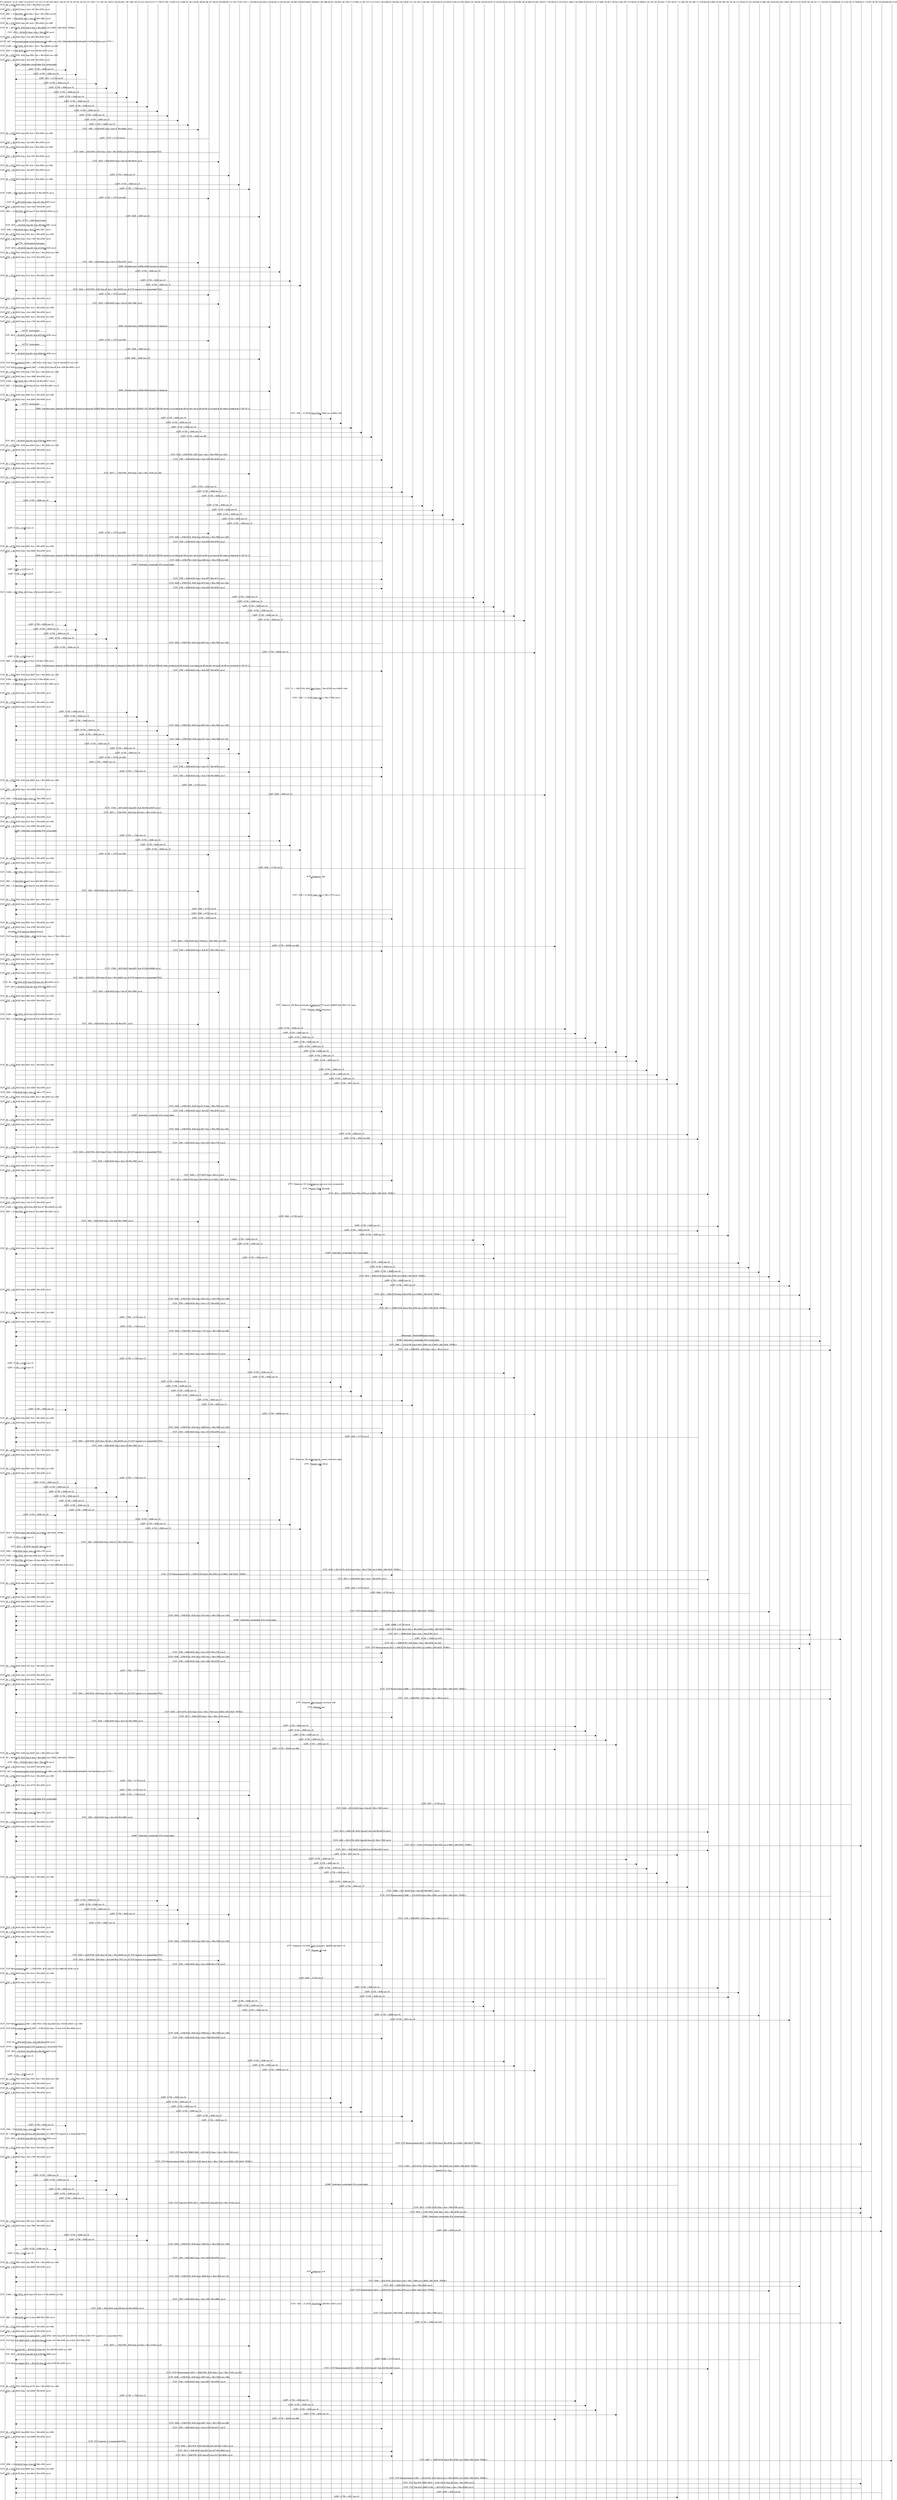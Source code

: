 msc {

  "210.146.64.4", "81.131.67.131", "38.115.4.204", "70.27.127.185", "213.19.160.190", "200.158.81.150", "24.43.167.12", "81.247.65.177", "24.102.197.177", "83.117.6.35", "195.130.143.128", "212.194.202.220", "207.148.176.7", "62.193.101.150", "212.129.214.254", "172.177.184.179", "172.186.173.245", "207.216.13.37", "82.44.146.72", "142.68.189.57", "68.186.167.166", "68.34.169.230", "85.96.110.115", "83.112.25.172", "24.11.146.28", "68.45.204.224", "213.120.62.99", "82.10.189.102", "62.203.155.212", "83.132.177.64", "2002:5183:4383::5183:4383", "2001:638:902:1:201:2ff:fee2:7596", "84.56.231.176", "62.205.109.173", "80.171.9.79", "62.131.99.79", "147.10.31.210", "211.28.6.30", "83.53.165.235", "84.149.148.25", "81.161.144.10", "195.14.223.213", "202.133.203.254", "62.34.123.244", "218.72.89.80", "213.189.168.206", "80.144.139.239", "81.244.90.24", "219.137.42.1", "139.168.32.121", "213.54.85.41", "82.192.36.209", "82.216.238.111", "69.227.71.60", "139.55.21.35", "213.224.41.203", "69.4.150.232", "65.43.223.20", "151.37.67.40", "80.125.99.71", "82.92.21.6", "84.156.173.210", "82.92.79.199", "68.21.34.173", "81.241.94.212", "82.171.96.179", "84.97.114.126", "80.185.105.19", "83.117.2.56", "82.232.4.28", "62.167.89.152", "85.135.146.10", "83.116.155.57", "84.101.247.219", "218.86.72.220", "80.186.123.15", "60.224.255.117", "68.6.198.57", "172.187.62.41", "65.184.193.172", "67.111.163.61", "62.74.99.96", "84.84.15.199", "149.156.74.157", "209.89.41.78", "172.201.93.149", "86.130.246.222", "69.224.47.236";
  "210.146.64.4"=>"81.131.67.131" [label="(TCP)  80 -> 2727 [ACK] Seq=1 Ack=1 Win=6432 Len=1460"];
  "81.131.67.131"=>"210.146.64.4" [label="(TCP)  2727 -> 80 [ACK] Seq=1 Ack=1461 Win=8760 Len=0"];
  "81.131.67.131"=>"38.115.4.204" [label="(TCP)  2667 -> 21284 [PSH, ACK] Seq=1 Ack=1 Win=7482 Len=56"];
  "81.131.67.131"=>"70.27.127.185" [label="(TCP)  2094 -> 6346 [ACK] Seq=1 Ack=40 Win=7886 Len=0"];
  "210.146.64.4"=>"81.131.67.131" [label="(TCP)  80 -> 2727 [ACK] Seq=1461 Ack=1 Win=6432 Len=1460"];
  "213.19.160.190"=>"81.131.67.131" [label="(TCP)  80 -> 2810 [SYN, ACK] Seq=0 Ack=1 Win=5840 Len=0 MSS=1460 SACK_PERM=1"];
  "81.131.67.131"=>"213.19.160.190" [label="(TCP)  2810 -> 80 [ACK] Seq=1 Ack=1 Win=8760 Len=0"];
  "81.131.67.131"=>"210.146.64.4" [label="(TCP)  2727 -> 80 [ACK] Seq=1 Ack=2921 Win=8760 Len=0"];
  "81.131.67.131"=>"213.19.160.190" [label="(HTTP)  GET /msdownload/update/v5/psf/windowsxp-sp2-x86fre-usa-2180_056b2b38baf5620be85ddd58141b073bc0b06a1d.psf HTTP/1.1"];
  "38.115.4.204"=>"81.131.67.131" [label="(TCP)  21284 -> 2667 [PSH, ACK] Seq=1 Ack=1 Win=65535 Len=338"];
  "81.131.67.131"=>"38.115.4.204" [label="(TCP)  2667 -> 21284 [ACK] Seq=57 Ack=339 Win=8760 Len=0"];
  "210.146.64.4"=>"81.131.67.131" [label="(TCP)  80 -> 2727 [PSH, ACK] Seq=2921 Ack=1 Win=6432 Len=1460"];
  "81.131.67.131"=>"210.146.64.4" [label="(TCP)  2727 -> 80 [ACK] Seq=1 Ack=4381 Win=8760 Len=0"];
  "200.158.81.150"=>"81.131.67.131" [label="(ICMP)  Destination unreachable (Port unreachable)"];
  "81.131.67.131"=>"24.43.167.12" [label="(UDP)  41730 -> 6346 Len=19"];
  "81.131.67.131"=>"81.247.65.177" [label="(UDP)  41730 -> 6346 Len=19"];
  "24.102.197.177"=>"81.131.67.131" [label="(UDP)  4917 -> 41730 Len=8"];
  "81.131.67.131"=>"83.117.6.35" [label="(UDP)  41730 -> 6346 Len=19"];
  "81.131.67.131"=>"195.130.143.128" [label="(UDP)  41730 -> 6346 Len=19"];
  "81.131.67.131"=>"212.194.202.220" [label="(UDP)  41730 -> 6346 Len=19"];
  "81.131.67.131"=>"207.148.176.7" [label="(UDP)  41730 -> 6346 Len=19"];
  "81.131.67.131"=>"62.193.101.150" [label="(UDP)  41730 -> 6346 Len=19"];
  "81.131.67.131"=>"212.129.214.254" [label="(UDP)  41730 -> 6346 Len=19"];
  "81.131.67.131"=>"172.177.184.179" [label="(UDP)  41730 -> 6346 Len=19"];
  "81.131.67.131"=>"172.186.173.245" [label="(UDP)  41730 -> 6346 Len=19"];
  "81.131.67.131"=>"207.216.13.37" [label="(UDP)  41730 -> 6346 Len=19"];
  "81.131.67.131"=>"82.44.146.72" [label="(UDP)  41730 -> 34087 Len=19"];
  "81.131.67.131"=>"142.68.189.57" [label="(TCP)  1595 -> 6346 [ACK] Seq=1 Ack=37 Win=8830 Len=0"];
  "210.146.64.4"=>"81.131.67.131" [label="(TCP)  80 -> 2727 [ACK] Seq=4381 Ack=1 Win=6432 Len=1460"];
  "68.186.167.166"=>"81.131.67.131" [label="(UDP)  13778 -> 41730 Len=8"];
  "81.131.67.131"=>"210.146.64.4" [label="(TCP)  2727 -> 80 [ACK] Seq=1 Ack=5841 Win=8760 Len=0"];
  "210.146.64.4"=>"81.131.67.131" [label="(TCP)  80 -> 2727 [ACK] Seq=5841 Ack=1 Win=6432 Len=1460"];
  "68.34.169.230"=>"81.131.67.131" [label="(TCP)  6346 -> 2433 [PSH, ACK] Seq=1 Ack=1 Win=64332 Len=28 [TCP segment of a reassembled PDU]"];
  "81.131.67.131"=>"210.146.64.4" [label="(TCP)  2727 -> 80 [ACK] Seq=1 Ack=7301 Win=8760 Len=0"];
  "81.131.67.131"=>"68.34.169.230" [label="(TCP)  2433 -> 6346 [ACK] Seq=1 Ack=29 Win=8016 Len=0"];
  "210.146.64.4"=>"81.131.67.131" [label="(TCP)  80 -> 2727 [ACK] Seq=7301 Ack=1 Win=6432 Len=1460"];
  "81.131.67.131"=>"210.146.64.4" [label="(TCP)  2727 -> 80 [ACK] Seq=1 Ack=8761 Win=8760 Len=0"];
  "81.131.67.131"=>"85.96.110.115" [label="(UDP)  41730 -> 6346 Len=19"];
  "210.146.64.4"=>"81.131.67.131" [label="(TCP)  80 -> 2727 [ACK] Seq=8761 Ack=1 Win=6432 Len=1460"];
  "81.131.67.131"=>"83.112.25.172" [label="(UDP)  41730 -> 6346 Len=19"];
  "81.131.67.131"=>"24.11.146.28" [label="(UDP)  41730 -> 17342 Len=12"];
  "38.115.4.204"=>"81.131.67.131" [label="(TCP)  21284 -> 2667 [ACK] Seq=339 Ack=57 Win=65479 Len=0"];
  "81.131.67.131"=>"68.186.167.166" [label="(UDP)  41730 -> 13778 Len=508"];
  "213.19.160.190"=>"81.131.67.131" [label="(TCP)  80 -> 2810 [ACK] Seq=1 Ack=301 Win=6432 Len=0"];
  "81.131.67.131"=>"210.146.64.4" [label="(TCP)  2727 -> 80 [ACK] Seq=1 Ack=10221 Win=8760 Len=0"];
  "81.131.67.131"=>"38.115.4.204" [label="(TCP)  2667 -> 21284 [PSH, ACK] Seq=57 Ack=339 Win=8760 Len=8"];
  "81.131.67.131"=>"68.45.204.224" [label="(UDP)  6348 -> 6346 Len=33"];
  "213.19.160.190"=>"81.131.67.131" [label="(HTTP)  HTTP/1.1 206 Partial Content"];
  "81.131.67.131"=>"213.19.160.190" [label="(TCP)  2810 -> 80 [ACK] Seq=301 Ack=300 Win=8461 Len=0"];
  "81.131.67.131"=>"70.27.127.185" [label="(TCP)  2094 -> 6346 [ACK] Seq=1 Ack=75 Win=7851 Len=0"];
  "210.146.64.4"=>"81.131.67.131" [label="(TCP)  80 -> 2727 [ACK] Seq=10221 Ack=1 Win=6432 Len=1460"];
  "81.131.67.131"=>"210.146.64.4" [label="(TCP)  2727 -> 80 [ACK] Seq=1 Ack=11681 Win=8760 Len=0"];
  "213.19.160.190"=>"81.131.67.131" [label="(HTTP)  ContinuationContinuation"];
  "81.131.67.131"=>"213.19.160.190" [label="(TCP)  2810 -> 80 [ACK] Seq=301 Ack=616 Win=8145 Len=0"];
  "210.146.64.4"=>"81.131.67.131" [label="(TCP)  80 -> 2727 [PSH, ACK] Seq=11681 Ack=1 Win=6432 Len=1460"];
  "81.131.67.131"=>"210.146.64.4" [label="(TCP)  2727 -> 80 [ACK] Seq=1 Ack=13141 Win=8760 Len=0"];
  "81.131.67.131"=>"142.68.189.57" [label="(TCP)  1595 -> 6346 [ACK] Seq=1 Ack=70 Win=8797 Len=0"];
  "81.131.67.131"=>"213.120.62.99" [label="(DNS)  Standard query 0x006a AAAA ftp.ipv6.uni-leipzig.de"];
  "81.131.67.131"=>"82.10.189.102" [label="(UDP)  41730 -> 6346 Len=19"];
  "210.146.64.4"=>"81.131.67.131" [label="(TCP)  80 -> 2727 [ACK] Seq=13141 Ack=1 Win=6432 Len=1460"];
  "81.131.67.131"=>"62.203.155.212" [label="(UDP)  41730 -> 6346 Len=19"];
  "81.131.67.131"=>"83.132.177.64" [label="(UDP)  41730 -> 6346 Len=19"];
  "68.34.169.230"=>"81.131.67.131" [label="(TCP)  6346 -> 2433 [PSH, ACK] Seq=29 Ack=1 Win=64332 Len=24 [TCP segment of a reassembled PDU]"];
  "81.131.67.131"=>"68.186.167.166" [label="(UDP)  41730 -> 13778 Len=508"];
  "81.131.67.131"=>"210.146.64.4" [label="(TCP)  2727 -> 80 [ACK] Seq=1 Ack=14601 Win=8760 Len=0"];
  "81.131.67.131"=>"68.34.169.230" [label="(TCP)  2433 -> 6346 [ACK] Seq=1 Ack=53 Win=7992 Len=0"];
  "210.146.64.4"=>"81.131.67.131" [label="(TCP)  80 -> 2727 [ACK] Seq=14601 Ack=1 Win=6432 Len=1460"];
  "81.131.67.131"=>"210.146.64.4" [label="(TCP)  2727 -> 80 [ACK] Seq=1 Ack=16061 Win=8760 Len=0"];
  "210.146.64.4"=>"81.131.67.131" [label="(TCP)  80 -> 2727 [ACK] Seq=16061 Ack=1 Win=6432 Len=1460"];
  "81.131.67.131"=>"210.146.64.4" [label="(TCP)  2727 -> 80 [ACK] Seq=1 Ack=17521 Win=8760 Len=0"];
  "81.131.67.131"=>"213.120.62.99" [label="(DNS)  Standard query 0x006a AAAA ftp.ipv6.uni-leipzig.de"];
  "213.19.160.190"=>"81.131.67.131" [label="(HTTP)  Continuation"];
  "81.131.67.131"=>"213.19.160.190" [label="(TCP)  2810 -> 80 [ACK] Seq=301 Ack=2076 Win=8760 Len=0"];
  "81.131.67.131"=>"68.186.167.166" [label="(UDP)  41730 -> 13778 Len=508"];
  "213.19.160.190"=>"81.131.67.131" [label="(HTTP)  Continuation"];
  "68.45.204.224"=>"81.131.67.131" [label="(UDP)  6346 -> 6348 Len=32"];
  "81.131.67.131"=>"213.19.160.190" [label="(TCP)  2810 -> 80 [ACK] Seq=301 Ack=3536 Win=8760 Len=0"];
  "81.131.67.131"=>"68.45.204.224" [label="(UDP)  6348 -> 6346 Len=373"];
  "38.115.4.204"=>"81.131.67.131" [label="(TCP)  [TCP Retransmission] 21284 -> 2667 [PSH, ACK] Seq=1 Ack=57 Win=65479 Len=1007"];
  "81.131.67.131"=>"38.115.4.204" [label="(TCP)  [TCP ACKed unseen segment] 2667 -> 21284 [ACK] Seq=65 Ack=1008 Win=8091 Len=0"];
  "210.146.64.4"=>"81.131.67.131" [label="(TCP)  80 -> 2727 [PSH, ACK] Seq=17521 Ack=1 Win=6432 Len=1460"];
  "81.131.67.131"=>"210.146.64.4" [label="(TCP)  2727 -> 80 [ACK] Seq=1 Ack=18981 Win=8760 Len=0"];
  "38.115.4.204"=>"81.131.67.131" [label="(TCP)  21284 -> 2667 [ACK] Seq=1008 Ack=65 Win=65471 Len=0"];
  "81.131.67.131"=>"38.115.4.204" [label="(TCP)  2667 -> 21284 [PSH, ACK] Seq=65 Ack=1008 Win=8091 Len=8"];
  "81.131.67.131"=>"213.120.62.99" [label="(DNS)  Standard query 0x006a AAAA ftp.ipv6.uni-leipzig.de"];
  "210.146.64.4"=>"81.131.67.131" [label="(TCP)  80 -> 2727 [ACK] Seq=18981 Ack=1 Win=6432 Len=1460"];
  "81.131.67.131"=>"210.146.64.4" [label="(TCP)  2727 -> 80 [ACK] Seq=1 Ack=20441 Win=8760 Len=0"];
  "213.19.160.190"=>"81.131.67.131" [label="(HTTP)  Continuation"];
  "213.120.62.99"=>"81.131.67.131" [label="(DNS)  Standard query response 0x006a AAAA ftp.ipv6.uni-leipzig.de CNAME 6bone.informatik.uni-leipzig.de AAAA 2001:638:902:1:201:2ff:fee2:7596 NS server2.rz.uni-leipzig.de NS ws-kar1.win-ip.dfn.de NS ns.uni-jena.de NS news.uni-leipzig.de A 139.18.1.2"];
  "2002:5183:4383::5183:4383"=>"2001:638:902:1:201:2ff:fee2:7596" [label="(TCP)  1026 -> 21 [SYN] Seq=0 Win=16384 Len=0 MSS=1220"];
  "81.131.67.131"=>"84.56.231.176" [label="(UDP)  41730 -> 6346 Len=19"];
  "81.131.67.131"=>"62.205.109.173" [label="(UDP)  41730 -> 6346 Len=19"];
  "81.131.67.131"=>"80.171.9.79" [label="(UDP)  41730 -> 6346 Len=19"];
  "81.131.67.131"=>"62.131.99.79" [label="(UDP)  41730 -> 6346 Len=19"];
  "81.131.67.131"=>"147.10.31.210" [label="(UDP)  41730 -> 6346 Len=391"];
  "81.131.67.131"=>"213.19.160.190" [label="(TCP)  2810 -> 80 [ACK] Seq=301 Ack=3750 Win=8546 Len=0"];
  "210.146.64.4"=>"81.131.67.131" [label="(TCP)  80 -> 2727 [PSH, ACK] Seq=20441 Ack=1 Win=6432 Len=1460"];
  "81.131.67.131"=>"210.146.64.4" [label="(TCP)  2727 -> 80 [ACK] Seq=1 Ack=21901 Win=8760 Len=0"];
  "211.28.6.30"=>"81.131.67.131" [label="(TCP)  6348 -> 2769 [PSH, ACK] Seq=1 Ack=1 Win=7809 Len=1024"];
  "81.131.67.131"=>"211.28.6.30" [label="(TCP)  2769 -> 6348 [ACK] Seq=1 Ack=1025 Win=8760 Len=0"];
  "210.146.64.4"=>"81.131.67.131" [label="(TCP)  80 -> 2727 [ACK] Seq=21901 Ack=1 Win=6432 Len=1460"];
  "81.131.67.131"=>"210.146.64.4" [label="(TCP)  2727 -> 80 [ACK] Seq=1 Ack=23361 Win=8760 Len=0"];
  "81.131.67.131"=>"24.11.146.28" [label="(TCP)  2675 -> 17342 [PSH, ACK] Seq=1 Ack=1 Win=10164 Len=303"];
  "210.146.64.4"=>"81.131.67.131" [label="(TCP)  80 -> 2727 [ACK] Seq=23361 Ack=1 Win=6432 Len=1460"];
  "81.131.67.131"=>"210.146.64.4" [label="(TCP)  2727 -> 80 [ACK] Seq=1 Ack=24821 Win=8760 Len=0"];
  "81.131.67.131"=>"83.53.165.235" [label="(UDP)  41730 -> 6346 Len=12"];
  "81.131.67.131"=>"84.149.148.25" [label="(UDP)  41730 -> 6346 Len=19"];
  "81.131.67.131"=>"81.161.144.10" [label="(UDP)  41730 -> 6346 Len=19"];
  "81.131.67.131"=>"200.158.81.150" [label="(UDP)  41730 -> 6346 Len=19"];
  "81.131.67.131"=>"195.14.223.213" [label="(UDP)  41730 -> 6346 Len=19"];
  "81.131.67.131"=>"202.133.203.254" [label="(UDP)  41730 -> 6346 Len=19"];
  "81.131.67.131"=>"62.34.123.244" [label="(UDP)  41730 -> 6346 Len=19"];
  "81.131.67.131"=>"218.72.89.80" [label="(UDP)  41730 -> 6346 Len=19"];
  "81.131.67.131"=>"213.189.168.206" [label="(UDP)  41730 -> 6346 Len=19"];
  "81.131.67.131"=>"38.115.4.204" [label="(UDP)  41730 -> 21284 Len=12"];
  "81.131.67.131"=>"68.186.167.166" [label="(UDP)  41730 -> 13778 Len=508"];
  "211.28.6.30"=>"81.131.67.131" [label="(TCP)  6348 -> 2769 [PSH, ACK] Seq=1025 Ack=1 Win=7809 Len=1460"];
  "81.131.67.131"=>"211.28.6.30" [label="(TCP)  2769 -> 6348 [ACK] Seq=1 Ack=2485 Win=8760 Len=0"];
  "210.146.64.4"=>"81.131.67.131" [label="(TCP)  80 -> 2727 [ACK] Seq=24821 Ack=1 Win=6432 Len=1460"];
  "81.131.67.131"=>"210.146.64.4" [label="(TCP)  2727 -> 80 [ACK] Seq=1 Ack=26281 Win=8760 Len=0"];
  "213.120.62.99"=>"81.131.67.131" [label="(DNS)  Standard query response 0x006a AAAA ftp.ipv6.uni-leipzig.de CNAME 6bone.informatik.uni-leipzig.de AAAA 2001:638:902:1:201:2ff:fee2:7596 NS server2.rz.uni-leipzig.de NS ws-kar1.win-ip.dfn.de NS ns.uni-jena.de NS news.uni-leipzig.de A 139.18.1.2"];
  "211.28.6.30"=>"81.131.67.131" [label="(TCP)  6348 -> 2769 [PSH, ACK] Seq=2485 Ack=1 Win=7809 Len=588"];
  "62.203.155.212"=>"81.131.67.131" [label="(ICMP)  Destination unreachable (Port unreachable)"];
  "38.115.4.204"=>"81.131.67.131" [label="(UDP)  21284 -> 41730 Len=12"];
  "81.131.67.131"=>"38.115.4.204" [label="(UDP)  41730 -> 21284 Len=8"];
  "81.131.67.131"=>"211.28.6.30" [label="(TCP)  2769 -> 6348 [ACK] Seq=1 Ack=3073 Win=8172 Len=0"];
  "211.28.6.30"=>"81.131.67.131" [label="(TCP)  6348 -> 2769 [PSH, ACK] Seq=3073 Ack=1 Win=7809 Len=1024"];
  "81.131.67.131"=>"211.28.6.30" [label="(TCP)  2769 -> 6348 [ACK] Seq=1 Ack=4097 Win=8760 Len=0"];
  "38.115.4.204"=>"81.131.67.131" [label="(TCP)  21284 -> 2667 [PSH, ACK] Seq=1008 Ack=65 Win=65471 Len=511"];
  "81.131.67.131"=>"80.144.139.239" [label="(UDP)  41730 -> 6346 Len=19"];
  "81.131.67.131"=>"81.244.90.24" [label="(UDP)  41730 -> 6346 Len=19"];
  "81.131.67.131"=>"219.137.42.1" [label="(UDP)  41730 -> 6346 Len=19"];
  "81.131.67.131"=>"139.168.32.121" [label="(UDP)  41730 -> 6346 Len=19"];
  "81.131.67.131"=>"213.54.85.41" [label="(UDP)  41730 -> 6346 Len=19"];
  "81.131.67.131"=>"82.192.36.209" [label="(UDP)  41730 -> 6346 Len=19"];
  "81.131.67.131"=>"24.43.167.12" [label="(UDP)  41730 -> 6346 Len=19"];
  "81.131.67.131"=>"81.247.65.177" [label="(UDP)  41730 -> 6346 Len=19"];
  "81.131.67.131"=>"83.117.6.35" [label="(UDP)  41730 -> 6346 Len=19"];
  "81.131.67.131"=>"195.130.143.128" [label="(UDP)  41730 -> 6346 Len=19"];
  "211.28.6.30"=>"81.131.67.131" [label="(TCP)  6348 -> 2769 [PSH, ACK] Seq=4097 Ack=1 Win=7809 Len=1460"];
  "81.131.67.131"=>"212.194.202.220" [label="(UDP)  41730 -> 6346 Len=19"];
  "81.131.67.131"=>"82.216.238.111" [label="(UDP)  41730 -> 28046 Len=19"];
  "81.131.67.131"=>"38.115.4.204" [label="(UDP)  41730 -> 21284 Len=12"];
  "81.131.67.131"=>"38.115.4.204" [label="(TCP)  2667 -> 21284 [ACK] Seq=73 Ack=1519 Win=7580 Len=0"];
  "213.120.62.99"=>"81.131.67.131" [label="(DNS)  Standard query response 0x006a AAAA ftp.ipv6.uni-leipzig.de CNAME 6bone.informatik.uni-leipzig.de AAAA 2001:638:902:1:201:2ff:fee2:7596 NS news.uni-leipzig.de NS server2.rz.uni-leipzig.de NS ws-kar1.win-ip.dfn.de NS ns.uni-jena.de A 139.18.1.2"];
  "81.131.67.131"=>"211.28.6.30" [label="(TCP)  2769 -> 6348 [ACK] Seq=1 Ack=5557 Win=8760 Len=0"];
  "210.146.64.4"=>"81.131.67.131" [label="(TCP)  80 -> 2727 [PSH, ACK] Seq=26281 Ack=1 Win=6432 Len=1460"];
  "38.115.4.204"=>"81.131.67.131" [label="(TCP)  21284 -> 2667 [ACK] Seq=1519 Ack=73 Win=65463 Len=0"];
  "81.131.67.131"=>"38.115.4.204" [label="(TCP)  2667 -> 21284 [PSH, ACK] Seq=73 Ack=1519 Win=7580 Len=8"];
  "2001:638:902:1:201:2ff:fee2:7596"=>"2002:5183:4383::5183:4383" [label="(TCP)  21 -> 1026 [SYN, ACK] Seq=0 Ack=1 Win=32768 Len=0 MSS=1440"];
  "81.131.67.131"=>"210.146.64.4" [label="(TCP)  2727 -> 80 [ACK] Seq=1 Ack=27741 Win=8760 Len=0"];
  "2002:5183:4383::5183:4383"=>"2001:638:902:1:201:2ff:fee2:7596" [label="(TCP)  1026 -> 21 [ACK] Seq=1 Ack=1 Win=17080 Len=0"];
  "210.146.64.4"=>"81.131.67.131" [label="(TCP)  80 -> 2727 [ACK] Seq=27741 Ack=1 Win=6432 Len=1460"];
  "81.131.67.131"=>"210.146.64.4" [label="(TCP)  2727 -> 80 [ACK] Seq=1 Ack=29201 Win=8760 Len=0"];
  "81.131.67.131"=>"207.148.176.7" [label="(UDP)  41730 -> 6346 Len=19"];
  "81.131.67.131"=>"62.193.101.150" [label="(UDP)  41730 -> 6346 Len=19"];
  "81.131.67.131"=>"212.129.214.254" [label="(UDP)  41730 -> 6346 Len=19"];
  "211.28.6.30"=>"81.131.67.131" [label="(TCP)  6348 -> 2769 [PSH, ACK] Seq=5557 Ack=1 Win=7809 Len=1460"];
  "81.131.67.131"=>"172.177.184.179" [label="(UDP)  41730 -> 6346 Len=19"];
  "81.131.67.131"=>"172.186.173.245" [label="(UDP)  41730 -> 6346 Len=19"];
  "211.28.6.30"=>"81.131.67.131" [label="(TCP)  6348 -> 2769 [PSH, ACK] Seq=7017 Ack=1 Win=7809 Len=152"];
  "81.131.67.131"=>"207.216.13.37" [label="(UDP)  41730 -> 6346 Len=19"];
  "81.131.67.131"=>"85.96.110.115" [label="(UDP)  41730 -> 6346 Len=19"];
  "81.131.67.131"=>"83.112.25.172" [label="(UDP)  41730 -> 6346 Len=19"];
  "81.131.67.131"=>"68.186.167.166" [label="(UDP)  41730 -> 13778 Len=508"];
  "81.131.67.131"=>"82.44.146.72" [label="(UDP)  41730 -> 34087 Len=19"];
  "81.131.67.131"=>"211.28.6.30" [label="(TCP)  2769 -> 6348 [ACK] Seq=1 Ack=7017 Win=8760 Len=0"];
  "81.131.67.131"=>"24.11.146.28" [label="(UDP)  41730 -> 17342 Len=12"];
  "81.131.67.131"=>"211.28.6.30" [label="(TCP)  2769 -> 6348 [ACK] Seq=1 Ack=7169 Win=8608 Len=0"];
  "210.146.64.4"=>"81.131.67.131" [label="(TCP)  80 -> 2727 [PSH, ACK] Seq=29201 Ack=1 Win=6432 Len=1460"];
  "147.10.31.210"=>"81.131.67.131" [label="(UDP)  6346 -> 41730 Len=8"];
  "81.131.67.131"=>"210.146.64.4" [label="(TCP)  2727 -> 80 [ACK] Seq=1 Ack=30661 Win=8760 Len=0"];
  "81.131.67.131"=>"69.227.71.60" [label="(UDP)  6348 -> 6346 Len=33"];
  "81.131.67.131"=>"70.27.127.185" [label="(TCP)  2094 -> 6346 [ACK] Seq=1 Ack=117 Win=7809 Len=0"];
  "210.146.64.4"=>"81.131.67.131" [label="(TCP)  80 -> 2727 [ACK] Seq=30661 Ack=1 Win=6432 Len=1460"];
  "24.11.146.28"=>"81.131.67.131" [label="(TCP)  17342 -> 2675 [ACK] Seq=2031 Ack=304 Win=64376 Len=0"];
  "81.131.67.131"=>"24.11.146.28" [label="(TCP)  2675 -> 17342 [PSH, ACK] Seq=304 Ack=1 Win=10164 Len=8"];
  "81.131.67.131"=>"210.146.64.4" [label="(TCP)  2727 -> 80 [ACK] Seq=1 Ack=32121 Win=8760 Len=0"];
  "210.146.64.4"=>"81.131.67.131" [label="(TCP)  80 -> 2727 [ACK] Seq=32121 Ack=1 Win=6432 Len=1460"];
  "81.131.67.131"=>"210.146.64.4" [label="(TCP)  2727 -> 80 [ACK] Seq=1 Ack=33581 Win=8760 Len=0"];
  "200.158.81.150"=>"81.131.67.131" [label="(ICMP)  Destination unreachable (Port unreachable)"];
  "81.131.67.131"=>"24.11.146.28" [label="(UDP)  41730 -> 17342 Len=12"];
  "81.131.67.131"=>"82.10.189.102" [label="(UDP)  41730 -> 6346 Len=19"];
  "81.131.67.131"=>"62.203.155.212" [label="(UDP)  41730 -> 6346 Len=19"];
  "81.131.67.131"=>"83.132.177.64" [label="(UDP)  41730 -> 6346 Len=19"];
  "81.131.67.131"=>"68.186.167.166" [label="(UDP)  41730 -> 13778 Len=508"];
  "210.146.64.4"=>"81.131.67.131" [label="(TCP)  80 -> 2727 [ACK] Seq=33581 Ack=1 Win=6432 Len=1460"];
  "81.131.67.131"=>"210.146.64.4" [label="(TCP)  2727 -> 80 [ACK] Seq=1 Ack=35041 Win=8760 Len=0"];
  "82.192.36.209"=>"81.131.67.131" [label="(UDP)  6346 -> 41730 Len=8"];
  "38.115.4.204"=>"81.131.67.131" [label="(TCP)  21284 -> 2667 [PSH, ACK] Seq=1519 Ack=81 Win=65455 Len=711"];
  "2001:638:902:1:201:2ff:fee2:7596"=>"2002:5183:4383::5183:4383" [label="(FTP)  Response: 220-"];
  "81.131.67.131"=>"38.115.4.204" [label="(TCP)  2667 -> 21284 [ACK] Seq=81 Ack=2230 Win=8760 Len=0"];
  "81.131.67.131"=>"38.115.4.204" [label="(TCP)  2667 -> 21284 [PSH, ACK] Seq=81 Ack=2230 Win=8760 Len=8"];
  "81.131.67.131"=>"142.68.189.57" [label="(TCP)  1595 -> 6346 [ACK] Seq=1 Ack=107 Win=8760 Len=0"];
  "2002:5183:4383::5183:4383"=>"2001:638:902:1:201:2ff:fee2:7596" [label="(TCP)  1026 -> 21 [ACK] Seq=1 Ack=7 Win=17074 Len=0"];
  "210.146.64.4"=>"81.131.67.131" [label="(TCP)  80 -> 2727 [PSH, ACK] Seq=35041 Ack=1 Win=6432 Len=1460"];
  "81.131.67.131"=>"210.146.64.4" [label="(TCP)  2727 -> 80 [ACK] Seq=1 Ack=36501 Win=8760 Len=0"];
  "83.53.165.235"=>"81.131.67.131" [label="(UDP)  6346 -> 41730 Len=8"];
  "83.53.165.235"=>"81.131.67.131" [label="(UDP)  6346 -> 41730 Len=12"];
  "81.131.67.131"=>"83.53.165.235" [label="(UDP)  41730 -> 6346 Len=8"];
  "210.146.64.4"=>"81.131.67.131" [label="(TCP)  80 -> 2727 [ACK] Seq=36501 Ack=1 Win=6432 Len=1460"];
  "81.131.67.131"=>"210.146.64.4" [label="(TCP)  2727 -> 80 [ACK] Seq=1 Ack=37961 Win=8760 Len=0"];
  "70.27.127.185"=>"81.131.67.131" [label="(Gnutella)  [TCP Spurious Retransmission]"];
  "81.131.67.131"=>"70.27.127.185" [label="(TCP)  [TCP Dup ACK 180#1] 2094 -> 6346 [ACK] Seq=1 Ack=117 Win=7809 Len=0"];
  "211.28.6.30"=>"81.131.67.131" [label="(TCP)  6348 -> 2769 [ACK] Seq=7169 Ack=1 Win=7809 Len=1004"];
  "81.131.67.131"=>"139.55.21.35" [label="(UDP)  41730 -> 63346 Len=386"];
  "81.131.67.131"=>"211.28.6.30" [label="(TCP)  2769 -> 6348 [ACK] Seq=1 Ack=8173 Win=7604 Len=0"];
  "210.146.64.4"=>"81.131.67.131" [label="(TCP)  80 -> 2727 [PSH, ACK] Seq=37961 Ack=1 Win=6432 Len=1460"];
  "81.131.67.131"=>"210.146.64.4" [label="(TCP)  2727 -> 80 [ACK] Seq=1 Ack=39421 Win=8760 Len=0"];
  "210.146.64.4"=>"81.131.67.131" [label="(TCP)  80 -> 2727 [ACK] Seq=39421 Ack=1 Win=6432 Len=1460"];
  "24.11.146.28"=>"81.131.67.131" [label="(TCP)  17342 -> 2675 [ACK] Seq=2031 Ack=312 Win=64368 Len=0"];
  "81.131.67.131"=>"210.146.64.4" [label="(TCP)  2727 -> 80 [ACK] Seq=1 Ack=40881 Win=8760 Len=0"];
  "68.34.169.230"=>"81.131.67.131" [label="(TCP)  6346 -> 2433 [PSH, ACK] Seq=53 Ack=1 Win=64332 Len=34 [TCP segment of a reassembled PDU]"];
  "213.19.160.190"=>"81.131.67.131" [label="(TCP)  80 -> 2810 [FIN, ACK] Seq=3750 Ack=301 Win=6432 Len=0"];
  "81.131.67.131"=>"213.19.160.190" [label="(TCP)  2810 -> 80 [ACK] Seq=301 Ack=3751 Win=8546 Len=0"];
  "81.131.67.131"=>"68.34.169.230" [label="(TCP)  2433 -> 6346 [ACK] Seq=1 Ack=87 Win=7958 Len=0"];
  "210.146.64.4"=>"81.131.67.131" [label="(TCP)  80 -> 2727 [ACK] Seq=40881 Ack=1 Win=6432 Len=1460"];
  "81.131.67.131"=>"210.146.64.4" [label="(TCP)  2727 -> 80 [ACK] Seq=1 Ack=42341 Win=8760 Len=0"];
  "2001:638:902:1:201:2ff:fee2:7596"=>"2002:5183:4383::5183:4383" [label="(FTP)  Response: 220 6bone.informatik.uni-leipzig.de FTP server (NetBSD-ftpd 20041119) ready."];
  "2002:5183:4383::5183:4383"=>"2001:638:902:1:201:2ff:fee2:7596" [label="(FTP)  Request: USER anonymous"];
  "38.115.4.204"=>"81.131.67.131" [label="(TCP)  21284 -> 2667 [PSH, ACK] Seq=2230 Ack=89 Win=65447 Len=63"];
  "81.131.67.131"=>"38.115.4.204" [label="(TCP)  2667 -> 21284 [PSH, ACK] Seq=89 Ack=2293 Win=8697 Len=8"];
  "81.131.67.131"=>"142.68.189.57" [label="(TCP)  1595 -> 6346 [ACK] Seq=1 Ack=166 Win=8701 Len=0"];
  "81.131.67.131"=>"213.224.41.203" [label="(UDP)  41730 -> 6346 Len=19"];
  "81.131.67.131"=>"69.4.150.232" [label="(UDP)  41730 -> 6346 Len=19"];
  "81.131.67.131"=>"65.43.223.20" [label="(UDP)  41730 -> 6346 Len=19"];
  "81.131.67.131"=>"151.37.67.40" [label="(UDP)  41730 -> 6346 Len=19"];
  "81.131.67.131"=>"80.125.99.71" [label="(UDP)  41730 -> 6346 Len=19"];
  "81.131.67.131"=>"82.92.21.6" [label="(UDP)  41730 -> 6346 Len=19"];
  "81.131.67.131"=>"84.156.173.210" [label="(UDP)  41730 -> 6346 Len=19"];
  "81.131.67.131"=>"82.92.79.199" [label="(UDP)  41730 -> 6346 Len=19"];
  "210.146.64.4"=>"81.131.67.131" [label="(TCP)  80 -> 2727 [ACK] Seq=42341 Ack=1 Win=6432 Len=1460"];
  "81.131.67.131"=>"68.21.34.173" [label="(UDP)  41730 -> 6346 Len=19"];
  "81.131.67.131"=>"81.241.94.212" [label="(UDP)  41730 -> 6346 Len=19"];
  "81.131.67.131"=>"82.171.96.179" [label="(UDP)  41730 -> 6346 Len=19"];
  "81.131.67.131"=>"84.97.114.126" [label="(UDP)  41730 -> 6347 Len=19"];
  "81.131.67.131"=>"210.146.64.4" [label="(TCP)  2727 -> 80 [ACK] Seq=1 Ack=43801 Win=8760 Len=0"];
  "81.131.67.131"=>"70.27.127.185" [label="(TCP)  2094 -> 6346 [ACK] Seq=1 Ack=151 Win=7775 Len=0"];
  "210.146.64.4"=>"81.131.67.131" [label="(TCP)  80 -> 2727 [PSH, ACK] Seq=43801 Ack=1 Win=6432 Len=1460"];
  "81.131.67.131"=>"210.146.64.4" [label="(TCP)  2727 -> 80 [ACK] Seq=1 Ack=45261 Win=8760 Len=0"];
  "211.28.6.30"=>"81.131.67.131" [label="(TCP)  6348 -> 2769 [PSH, ACK] Seq=8173 Ack=1 Win=7809 Len=1044"];
  "81.131.67.131"=>"211.28.6.30" [label="(TCP)  2769 -> 6348 [ACK] Seq=1 Ack=9217 Win=8760 Len=0"];
  "62.203.155.212"=>"81.131.67.131" [label="(ICMP)  Destination unreachable (Port unreachable)"];
  "210.146.64.4"=>"81.131.67.131" [label="(TCP)  80 -> 2727 [ACK] Seq=45261 Ack=1 Win=6432 Len=1460"];
  "81.131.67.131"=>"210.146.64.4" [label="(TCP)  2727 -> 80 [ACK] Seq=1 Ack=46721 Win=8760 Len=0"];
  "211.28.6.30"=>"81.131.67.131" [label="(TCP)  6348 -> 2769 [PSH, ACK] Seq=9217 Ack=1 Win=7809 Len=1024"];
  "81.131.67.131"=>"80.185.105.19" [label="(UDP)  41730 -> 6346 Len=19"];
  "81.131.67.131"=>"83.117.2.56" [label="(UDP)  41730 -> 2424 Len=508"];
  "81.131.67.131"=>"211.28.6.30" [label="(TCP)  2769 -> 6348 [ACK] Seq=1 Ack=10241 Win=7736 Len=0"];
  "210.146.64.4"=>"81.131.67.131" [label="(TCP)  80 -> 2727 [PSH, ACK] Seq=46721 Ack=1 Win=6432 Len=1460"];
  "68.34.169.230"=>"81.131.67.131" [label="(TCP)  6346 -> 2433 [PSH, ACK] Seq=87 Ack=1 Win=64332 Len=38 [TCP segment of a reassembled PDU]"];
  "81.131.67.131"=>"210.146.64.4" [label="(TCP)  2727 -> 80 [ACK] Seq=1 Ack=48181 Win=8760 Len=0"];
  "81.131.67.131"=>"68.34.169.230" [label="(TCP)  2433 -> 6346 [ACK] Seq=1 Ack=125 Win=7920 Len=0"];
  "210.146.64.4"=>"81.131.67.131" [label="(TCP)  80 -> 2727 [ACK] Seq=48181 Ack=1 Win=6432 Len=1460"];
  "81.131.67.131"=>"210.146.64.4" [label="(TCP)  2727 -> 80 [ACK] Seq=1 Ack=49641 Win=8760 Len=0"];
  "83.53.165.235"=>"81.131.67.131" [label="(TCP)  6346 -> 1677 [RST] Seq=1 Win=0 Len=0"];
  "81.131.67.131"=>"83.53.165.235" [label="(TCP)  2813 -> 6346 [SYN] Seq=0 Win=8760 Len=0 MSS=1460 SACK_PERM=1"];
  "2001:638:902:1:201:2ff:fee2:7596"=>"2002:5183:4383::5183:4383" [label="(FTP)  Response: 331 Guest login ok, type your name as password."];
  "2002:5183:4383::5183:4383"=>"2001:638:902:1:201:2ff:fee2:7596" [label="(FTP)  Request: PASS IEUser@"];
  "81.131.67.131"=>"82.232.4.28" [label="(TCP)  2814 -> 6346 [SYN] Seq=0 Win=8760 Len=0 MSS=1460 SACK_PERM=1"];
  "210.146.64.4"=>"81.131.67.131" [label="(TCP)  80 -> 2727 [ACK] Seq=49641 Ack=1 Win=6432 Len=1460"];
  "81.131.67.131"=>"210.146.64.4" [label="(TCP)  2727 -> 80 [ACK] Seq=1 Ack=51101 Win=8760 Len=0"];
  "38.115.4.204"=>"81.131.67.131" [label="(TCP)  21284 -> 2667 [PSH, ACK] Seq=2293 Ack=97 Win=65439 Len=350"];
  "81.131.67.131"=>"38.115.4.204" [label="(TCP)  2667 -> 21284 [PSH, ACK] Seq=97 Ack=2643 Win=8347 Len=8"];
  "213.224.41.203"=>"81.131.67.131" [label="(UDP)  6346 -> 41730 Len=8"];
  "81.131.67.131"=>"142.68.189.57" [label="(TCP)  1595 -> 6346 [ACK] Seq=1 Ack=236 Win=10080 Len=0"];
  "81.131.67.131"=>"62.167.89.152" [label="(UDP)  41730 -> 6346 Len=19"];
  "81.131.67.131"=>"83.117.2.56" [label="(UDP)  41730 -> 2424 Len=35"];
  "81.131.67.131"=>"85.135.146.10" [label="(UDP)  41730 -> 6346 Len=19"];
  "81.131.67.131"=>"80.144.139.239" [label="(UDP)  41730 -> 6346 Len=19"];
  "81.131.67.131"=>"81.244.90.24" [label="(UDP)  41730 -> 6346 Len=19"];
  "210.146.64.4"=>"81.131.67.131" [label="(TCP)  80 -> 2727 [ACK] Seq=51101 Ack=1 Win=6432 Len=1460"];
  "84.97.114.126"=>"81.131.67.131" [label="(ICMP)  Destination unreachable (Port unreachable)"];
  "81.131.67.131"=>"219.137.42.1" [label="(UDP)  41730 -> 6346 Len=19"];
  "81.131.67.131"=>"83.116.155.57" [label="(UDP)  41730 -> 6346 Len=19"];
  "81.131.67.131"=>"84.101.247.219" [label="(UDP)  41730 -> 6346 Len=19"];
  "81.131.67.131"=>"218.86.72.220" [label="(UDP)  41730 -> 36389 Len=19"];
  "81.131.67.131"=>"80.186.123.15" [label="(TCP)  2815 -> 6346 [SYN] Seq=0 Win=8760 Len=0 MSS=1460 SACK_PERM=1"];
  "81.131.67.131"=>"60.224.255.117" [label="(UDP)  41730 -> 40682 Len=19"];
  "81.131.67.131"=>"68.6.198.57" [label="(UDP)  41730 -> 6347 Len=19"];
  "81.131.67.131"=>"210.146.64.4" [label="(TCP)  2727 -> 80 [ACK] Seq=1 Ack=52561 Win=8760 Len=0"];
  "81.131.67.131"=>"172.187.62.41" [label="(TCP)  2816 -> 6346 [SYN] Seq=0 Win=8760 Len=0 MSS=1460 SACK_PERM=1"];
  "211.28.6.30"=>"81.131.67.131" [label="(TCP)  6348 -> 2769 [PSH, ACK] Seq=10241 Ack=1 Win=7809 Len=1460"];
  "81.131.67.131"=>"211.28.6.30" [label="(TCP)  2769 -> 6348 [ACK] Seq=1 Ack=11701 Win=8760 Len=0"];
  "81.131.67.131"=>"65.184.193.172" [label="(TCP)  2817 -> 33580 [SYN] Seq=0 Win=8760 Len=0 MSS=1460 SACK_PERM=1"];
  "210.146.64.4"=>"81.131.67.131" [label="(TCP)  80 -> 2727 [ACK] Seq=52561 Ack=1 Win=6432 Len=1460"];
  "24.11.146.28"=>"81.131.67.131" [label="(UDP)  17342 -> 41730 Len=12"];
  "81.131.67.131"=>"210.146.64.4" [label="(TCP)  2727 -> 80 [ACK] Seq=1 Ack=54021 Win=8760 Len=0"];
  "81.131.67.131"=>"24.11.146.28" [label="(UDP)  41730 -> 17342 Len=8"];
  "211.28.6.30"=>"81.131.67.131" [label="(TCP)  6348 -> 2769 [PSH, ACK] Seq=11701 Ack=1 Win=7809 Len=588"];
  "67.111.163.61"=>"81.131.67.131" [label="(Messenger)  NetrSendMessage request"];
  "81.131.67.131"=>"67.111.163.61" [label="(ICMP)  Destination unreachable (Port unreachable)"];
  "62.74.99.96"=>"81.131.67.131" [label="(TCP)  2588 -> 1216 [SYN] Seq=0 Win=16384 Len=0 MSS=1460 SACK_PERM=1"];
  "81.131.67.131"=>"62.74.99.96" [label="(TCP)  1216 -> 2588 [RST, ACK] Seq=1 Ack=1 Win=0 Len=0"];
  "81.131.67.131"=>"211.28.6.30" [label="(TCP)  2769 -> 6348 [ACK] Seq=1 Ack=12289 Win=8172 Len=0"];
  "81.131.67.131"=>"24.11.146.28" [label="(UDP)  41730 -> 17342 Len=12"];
  "81.131.67.131"=>"38.115.4.204" [label="(UDP)  41730 -> 21284 Len=12"];
  "81.131.67.131"=>"38.115.4.204" [label="(UDP)  41730 -> 21284 Len=12"];
  "81.131.67.131"=>"139.168.32.121" [label="(UDP)  41730 -> 6346 Len=19"];
  "81.131.67.131"=>"213.54.85.41" [label="(UDP)  41730 -> 6346 Len=19"];
  "81.131.67.131"=>"84.56.231.176" [label="(UDP)  41730 -> 6346 Len=19"];
  "81.131.67.131"=>"62.205.109.173" [label="(UDP)  41730 -> 6346 Len=19"];
  "81.131.67.131"=>"80.171.9.79" [label="(UDP)  41730 -> 6346 Len=19"];
  "81.131.67.131"=>"62.131.99.79" [label="(UDP)  41730 -> 6346 Len=19"];
  "81.131.67.131"=>"84.149.148.25" [label="(UDP)  41730 -> 6346 Len=19"];
  "81.131.67.131"=>"81.161.144.10" [label="(UDP)  41730 -> 6346 Len=19"];
  "81.131.67.131"=>"24.43.167.12" [label="(UDP)  41730 -> 6346 Len=19"];
  "81.131.67.131"=>"82.216.238.111" [label="(UDP)  41730 -> 28046 Len=19"];
  "210.146.64.4"=>"81.131.67.131" [label="(TCP)  80 -> 2727 [ACK] Seq=54021 Ack=1 Win=6432 Len=1460"];
  "81.131.67.131"=>"210.146.64.4" [label="(TCP)  2727 -> 80 [ACK] Seq=1 Ack=55481 Win=8760 Len=0"];
  "211.28.6.30"=>"81.131.67.131" [label="(TCP)  6348 -> 2769 [PSH, ACK] Seq=12289 Ack=1 Win=7809 Len=1024"];
  "81.131.67.131"=>"211.28.6.30" [label="(TCP)  2769 -> 6348 [ACK] Seq=1 Ack=13313 Win=8760 Len=0"];
  "83.117.2.56"=>"81.131.67.131" [label="(UDP)  2424 -> 41730 Len=8"];
  "68.34.169.230"=>"81.131.67.131" [label="(TCP)  6346 -> 2433 [PSH, ACK] Seq=125 Ack=1 Win=64332 Len=27 [TCP segment of a reassembled PDU]"];
  "81.131.67.131"=>"68.34.169.230" [label="(TCP)  2433 -> 6346 [ACK] Seq=1 Ack=152 Win=7893 Len=0"];
  "210.146.64.4"=>"81.131.67.131" [label="(TCP)  80 -> 2727 [PSH, ACK] Seq=55481 Ack=1 Win=6432 Len=1460"];
  "81.131.67.131"=>"210.146.64.4" [label="(TCP)  2727 -> 80 [ACK] Seq=1 Ack=56941 Win=8760 Len=0"];
  "2001:638:902:1:201:2ff:fee2:7596"=>"2002:5183:4383::5183:4383" [label="(FTP)  Response: 230 Guest login ok, access restrictions apply."];
  "2002:5183:4383::5183:4383"=>"2001:638:902:1:201:2ff:fee2:7596" [label="(FTP)  Request: opts utf8 on"];
  "210.146.64.4"=>"81.131.67.131" [label="(TCP)  80 -> 2727 [ACK] Seq=56941 Ack=1 Win=6432 Len=1460"];
  "81.131.67.131"=>"210.146.64.4" [label="(TCP)  2727 -> 80 [ACK] Seq=1 Ack=58401 Win=8760 Len=0"];
  "81.131.67.131"=>"24.11.146.28" [label="(UDP)  41730 -> 17342 Len=12"];
  "81.131.67.131"=>"81.247.65.177" [label="(UDP)  41730 -> 6346 Len=19"];
  "81.131.67.131"=>"83.117.6.35" [label="(UDP)  41730 -> 6346 Len=19"];
  "81.131.67.131"=>"195.130.143.128" [label="(UDP)  41730 -> 6346 Len=19"];
  "81.131.67.131"=>"212.194.202.220" [label="(UDP)  41730 -> 6346 Len=19"];
  "81.131.67.131"=>"207.148.176.7" [label="(UDP)  41730 -> 6346 Len=19"];
  "81.131.67.131"=>"62.193.101.150" [label="(UDP)  41730 -> 6346 Len=19"];
  "81.131.67.131"=>"212.129.214.254" [label="(UDP)  41730 -> 6346 Len=19"];
  "81.131.67.131"=>"200.158.81.150" [label="(UDP)  41730 -> 6346 Len=19"];
  "81.131.67.131"=>"82.10.189.102" [label="(UDP)  41730 -> 6346 Len=19"];
  "81.131.67.131"=>"62.203.155.212" [label="(UDP)  41730 -> 6346 Len=19"];
  "81.131.67.131"=>"83.132.177.64" [label="(UDP)  41730 -> 6346 Len=19"];
  "81.131.67.131"=>"213.19.160.190" [label="(TCP)  2818 -> 80 [SYN] Seq=0 Win=8760 Len=0 MSS=1460 SACK_PERM=1"];
  "81.131.67.131"=>"38.115.4.204" [label="(UDP)  41730 -> 21284 Len=12"];
  "81.131.67.131"=>"142.68.189.57" [label="(TCP)  1595 -> 6346 [ACK] Seq=1 Ack=271 Win=10045 Len=0"];
  "81.131.67.131"=>"213.19.160.190" [label="(TCP)  2810 -> 80 [RST] Seq=301 Win=0 Len=0"];
  "81.131.67.131"=>"70.27.127.185" [label="(TCP)  2094 -> 6346 [ACK] Seq=1 Ack=194 Win=7732 Len=0"];
  "38.115.4.204"=>"81.131.67.131" [label="(TCP)  21284 -> 2667 [PSH, ACK] Seq=2643 Ack=105 Win=65431 Len=1226"];
  "81.131.67.131"=>"38.115.4.204" [label="(TCP)  2667 -> 21284 [PSH, ACK] Seq=105 Ack=3869 Win=7121 Len=8"];
  "81.131.67.131"=>"38.115.4.204" [label="(TCP)  [TCP Window Update] 2667 -> 21284 [ACK] Seq=113 Ack=3869 Win=8760 Len=0"];
  "82.232.4.28"=>"81.131.67.131" [label="(TCP)  6346 -> 2814 [SYN, ACK] Seq=0 Ack=1 Win=17520 Len=0 MSS=1460 SACK_PERM=1"];
  "81.131.67.131"=>"83.53.165.235" [label="(TCP)  [TCP Retransmission] 2813 -> 6346 [SYN] Seq=0 Win=8760 Len=0 MSS=1460 SACK_PERM=1"];
  "81.131.67.131"=>"82.232.4.28" [label="(TCP)  2814 -> 6346 [ACK] Seq=1 Ack=1 Win=8760 Len=0"];
  "210.146.64.4"=>"81.131.67.131" [label="(TCP)  80 -> 2727 [ACK] Seq=58401 Ack=1 Win=6432 Len=1460"];
  "83.117.2.56"=>"81.131.67.131" [label="(UDP)  2424 -> 41730 Len=8"];
  "84.101.247.219"=>"81.131.67.131" [label="(UDP)  6346 -> 41730 Len=8"];
  "81.131.67.131"=>"210.146.64.4" [label="(TCP)  2727 -> 80 [ACK] Seq=1 Ack=59861 Win=8760 Len=0"];
  "210.146.64.4"=>"81.131.67.131" [label="(TCP)  80 -> 2727 [ACK] Seq=59861 Ack=1 Win=6432 Len=1460"];
  "81.131.67.131"=>"210.146.64.4" [label="(TCP)  2727 -> 80 [ACK] Seq=1 Ack=61321 Win=8760 Len=0"];
  "81.131.67.131"=>"80.186.123.15" [label="(TCP)  [TCP Retransmission] 2815 -> 6346 [SYN] Seq=0 Win=8760 Len=0 MSS=1460 SACK_PERM=1"];
  "211.28.6.30"=>"81.131.67.131" [label="(TCP)  6348 -> 2769 [PSH, ACK] Seq=13313 Ack=1 Win=7809 Len=1024"];
  "219.137.42.1"=>"81.131.67.131" [label="(ICMP)  Destination unreachable (Port unreachable)"];
  "60.224.255.117"=>"81.131.67.131" [label="(UDP)  40682 -> 41730 Len=8"];
  "65.184.193.172"=>"81.131.67.131" [label="(TCP)  33580 -> 2817 [SYN, ACK] Seq=0 Ack=1 Win=64240 Len=0 MSS=1460 SACK_PERM=1"];
  "81.131.67.131"=>"65.184.193.172" [label="(TCP)  2817 -> 33580 [ACK] Seq=1 Ack=1 Win=8760 Len=0"];
  "81.131.67.131"=>"84.84.15.199" [label="(UDP)  41730 -> 15492 Len=476"];
  "81.131.67.131"=>"65.184.193.172" [label="(TCP)  2817 -> 33580 [PSH, ACK] Seq=1 Ack=1 Win=8760 Len=223"];
  "81.131.67.131"=>"172.187.62.41" [label="(TCP)  [TCP Retransmission] 2816 -> 6346 [SYN] Seq=0 Win=8760 Len=0 MSS=1460 SACK_PERM=1"];
  "81.131.67.131"=>"211.28.6.30" [label="(TCP)  2769 -> 6348 [ACK] Seq=1 Ack=14337 Win=7736 Len=0"];
  "211.28.6.30"=>"81.131.67.131" [label="(TCP)  6348 -> 2769 [PSH, ACK] Seq=14337 Ack=1 Win=7809 Len=1024"];
  "81.131.67.131"=>"211.28.6.30" [label="(TCP)  2769 -> 6348 [ACK] Seq=1 Ack=15361 Win=8760 Len=0"];
  "210.146.64.4"=>"81.131.67.131" [label="(TCP)  80 -> 2727 [ACK] Seq=61321 Ack=1 Win=6432 Len=1460"];
  "24.11.146.28"=>"81.131.67.131" [label="(UDP)  17342 -> 41730 Len=8"];
  "81.131.67.131"=>"210.146.64.4" [label="(TCP)  2727 -> 80 [ACK] Seq=1 Ack=62781 Win=8760 Len=0"];
  "210.146.64.4"=>"81.131.67.131" [label="(TCP)  80 -> 2727 [ACK] Seq=62781 Ack=1 Win=6432 Len=1460"];
  "81.131.67.131"=>"210.146.64.4" [label="(TCP)  2727 -> 80 [ACK] Seq=1 Ack=64241 Win=8760 Len=0"];
  "62.74.99.96"=>"81.131.67.131" [label="(TCP)  [TCP Retransmission] 2588 -> 1216 [SYN] Seq=0 Win=16384 Len=0 MSS=1460 SACK_PERM=1"];
  "68.34.169.230"=>"81.131.67.131" [label="(TCP)  6346 -> 2433 [PSH, ACK] Seq=152 Ack=1 Win=64332 Len=45 [TCP segment of a reassembled PDU]"];
  "81.131.67.131"=>"62.74.99.96" [label="(TCP)  1216 -> 2588 [RST, ACK] Seq=1 Ack=1 Win=0 Len=0"];
  "2001:638:902:1:201:2ff:fee2:7596"=>"2002:5183:4383::5183:4383" [label="(FTP)  Response: 502 Unknown command 'utf8'."];
  "2002:5183:4383::5183:4383"=>"2001:638:902:1:201:2ff:fee2:7596" [label="(FTP)  Request: syst"];
  "83.53.165.235"=>"81.131.67.131" [label="(TCP)  6346 -> 2813 [SYN, ACK] Seq=0 Ack=1 Win=17424 Len=0 MSS=1452 SACK_PERM=1"];
  "81.131.67.131"=>"83.53.165.235" [label="(TCP)  2813 -> 6346 [ACK] Seq=1 Ack=1 Win=10164 Len=0"];
  "81.131.67.131"=>"68.34.169.230" [label="(TCP)  2433 -> 6346 [ACK] Seq=1 Ack=197 Win=7848 Len=0"];
  "81.131.67.131"=>"69.4.150.232" [label="(UDP)  41730 -> 6346 Len=19"];
  "81.131.67.131"=>"65.43.223.20" [label="(UDP)  41730 -> 6346 Len=19"];
  "81.131.67.131"=>"151.37.67.40" [label="(UDP)  41730 -> 6346 Len=19"];
  "81.131.67.131"=>"80.125.99.71" [label="(UDP)  41730 -> 6346 Len=19"];
  "81.131.67.131"=>"82.92.21.6" [label="(UDP)  41730 -> 6346 Len=19"];
  "81.131.67.131"=>"139.55.21.35" [label="(UDP)  41730 -> 63346 Len=386"];
  "210.146.64.4"=>"81.131.67.131" [label="(TCP)  80 -> 2727 [PSH, ACK] Seq=64241 Ack=1 Win=6432 Len=1460"];
  "213.19.160.190"=>"81.131.67.131" [label="(TCP)  80 -> 2818 [SYN, ACK] Seq=0 Ack=1 Win=5840 Len=0 MSS=1460 SACK_PERM=1"];
  "81.131.67.131"=>"213.19.160.190" [label="(TCP)  2818 -> 80 [ACK] Seq=1 Ack=1 Win=8760 Len=0"];
  "81.131.67.131"=>"210.146.64.4" [label="(TCP)  2727 -> 80 [ACK] Seq=1 Ack=65701 Win=8760 Len=0"];
  "81.131.67.131"=>"213.19.160.190" [label="(HTTP)  GET /msdownload/update/v5/psf/windowsxp-sp2-x86fre-usa-2180_056b2b38baf5620be85ddd58141b073bc0b06a1d.psf HTTP/1.1"];
  "210.146.64.4"=>"81.131.67.131" [label="(TCP)  80 -> 2727 [ACK] Seq=65701 Ack=1 Win=6432 Len=1460"];
  "24.11.146.28"=>"81.131.67.131" [label="(UDP)  17342 -> 41730 Len=8"];
  "81.131.67.131"=>"210.146.64.4" [label="(TCP)  2727 -> 80 [ACK] Seq=1 Ack=67161 Win=8760 Len=0"];
  "24.11.146.28"=>"81.131.67.131" [label="(UDP)  17342 -> 41730 Len=12"];
  "81.131.67.131"=>"24.11.146.28" [label="(UDP)  41730 -> 17342 Len=8"];
  "200.158.81.150"=>"81.131.67.131" [label="(ICMP)  Destination unreachable (Port unreachable)"];
  "149.156.74.157"=>"81.131.67.131" [label="(UDP)  6347 -> 41730 Len=8"];
  "82.232.4.28"=>"81.131.67.131" [label="(TCP)  6346 -> 2814 [ACK] Seq=1 Ack=221 Win=17300 Len=0"];
  "81.131.67.131"=>"70.27.127.185" [label="(TCP)  2094 -> 6346 [ACK] Seq=1 Ack=225 Win=7701 Len=0"];
  "81.131.67.131"=>"142.68.189.57" [label="(TCP)  1595 -> 6346 [ACK] Seq=1 Ack=333 Win=9983 Len=0"];
  "210.146.64.4"=>"81.131.67.131" [label="(TCP)  80 -> 2727 [ACK] Seq=67161 Ack=1 Win=6432 Len=1460"];
  "81.131.67.131"=>"210.146.64.4" [label="(TCP)  2727 -> 80 [ACK] Seq=1 Ack=68621 Win=8760 Len=0"];
  "81.131.67.131"=>"82.232.4.28" [label="(TCP)  2814 -> 6346 [FIN, ACK] Seq=221 Ack=542 Win=8219 Len=0"];
  "62.203.155.212"=>"81.131.67.131" [label="(ICMP)  Destination unreachable (Port unreachable)"];
  "82.232.4.28"=>"81.131.67.131" [label="(TCP)  6346 -> 2814 [FIN, ACK] Seq=542 Ack=221 Win=17300 Len=0"];
  "81.131.67.131"=>"209.89.41.78" [label="(TCP)  2819 -> 41061 [SYN] Seq=0 Win=8760 Len=0 MSS=1460 SACK_PERM=1"];
  "81.131.67.131"=>"82.232.4.28" [label="(TCP)  2814 -> 6346 [ACK] Seq=222 Ack=543 Win=8219 Len=0"];
  "81.131.67.131"=>"84.97.114.126" [label="(UDP)  41730 -> 6347 Len=19"];
  "81.131.67.131"=>"84.156.173.210" [label="(UDP)  41730 -> 6346 Len=19"];
  "81.131.67.131"=>"82.92.79.199" [label="(UDP)  41730 -> 6346 Len=19"];
  "81.131.67.131"=>"68.21.34.173" [label="(UDP)  41730 -> 6346 Len=19"];
  "81.131.67.131"=>"81.241.94.212" [label="(UDP)  41730 -> 6346 Len=19"];
  "210.146.64.4"=>"81.131.67.131" [label="(TCP)  80 -> 2727 [ACK] Seq=68621 Ack=1 Win=6432 Len=1460"];
  "81.131.67.131"=>"82.171.96.179" [label="(UDP)  41730 -> 6346 Len=19"];
  "81.131.67.131"=>"80.185.105.19" [label="(UDP)  41730 -> 6346 Len=19"];
  "65.184.193.172"=>"81.131.67.131" [label="(TCP)  33580 -> 2817 [ACK] Seq=1 Ack=224 Win=64017 Len=0"];
  "62.74.99.96"=>"81.131.67.131" [label="(TCP)  [TCP Retransmission] 2588 -> 1216 [SYN] Seq=0 Win=16384 Len=0 MSS=1460 SACK_PERM=1"];
  "81.131.67.131"=>"172.177.184.179" [label="(UDP)  41730 -> 6346 Len=19"];
  "81.131.67.131"=>"172.186.173.245" [label="(UDP)  41730 -> 6346 Len=19"];
  "81.131.67.131"=>"207.216.13.37" [label="(UDP)  41730 -> 6346 Len=19"];
  "81.131.67.131"=>"85.96.110.115" [label="(UDP)  41730 -> 6346 Len=19"];
  "81.131.67.131"=>"62.74.99.96" [label="(TCP)  1216 -> 2588 [RST, ACK] Seq=1 Ack=1 Win=0 Len=0"];
  "81.131.67.131"=>"82.44.146.72" [label="(UDP)  41730 -> 34087 Len=19"];
  "81.131.67.131"=>"210.146.64.4" [label="(TCP)  2727 -> 80 [ACK] Seq=1 Ack=70081 Win=8760 Len=0"];
  "210.146.64.4"=>"81.131.67.131" [label="(TCP)  80 -> 2727 [ACK] Seq=70081 Ack=1 Win=6432 Len=1460"];
  "81.131.67.131"=>"210.146.64.4" [label="(TCP)  2727 -> 80 [ACK] Seq=1 Ack=71541 Win=8760 Len=0"];
  "211.28.6.30"=>"81.131.67.131" [label="(TCP)  6348 -> 2769 [PSH, ACK] Seq=15361 Ack=1 Win=7809 Len=1024"];
  "2001:638:902:1:201:2ff:fee2:7596"=>"2002:5183:4383::5183:4383" [label="(FTP)  Response: 215 UNIX Type: L8 Version: NetBSD-ftpd 20041119"];
  "2002:5183:4383::5183:4383"=>"2001:638:902:1:201:2ff:fee2:7596" [label="(FTP)  Request: site help"];
  "68.34.169.230"=>"81.131.67.131" [label="(TCP)  6346 -> 2433 [PSH, ACK] Seq=197 Ack=1 Win=64332 Len=61 [TCP segment of a reassembled PDU]"];
  "81.131.67.131"=>"68.34.169.230" [label="(TCP)  2433 -> 6346 [PSH, ACK] Seq=1 Ack=258 Win=7787 Len=23 [TCP segment of a reassembled PDU]"];
  "81.131.67.131"=>"211.28.6.30" [label="(TCP)  2769 -> 6348 [ACK] Seq=1 Ack=16385 Win=7736 Len=0"];
  "81.131.67.131"=>"38.115.4.204" [label="(TCP)  [TCP Retransmission] 2667 -> 21284 [PSH, ACK] Seq=105 Ack=3869 Win=8760 Len=8"];
  "210.146.64.4"=>"81.131.67.131" [label="(TCP)  80 -> 2727 [ACK] Seq=71541 Ack=1 Win=6432 Len=1460"];
  "80.125.99.71"=>"81.131.67.131" [label="(UDP)  6346 -> 41730 Len=8"];
  "81.131.67.131"=>"210.146.64.4" [label="(TCP)  2727 -> 80 [ACK] Seq=1 Ack=73001 Win=8760 Len=0"];
  "81.131.67.131"=>"62.167.89.152" [label="(UDP)  41730 -> 6346 Len=19"];
  "81.131.67.131"=>"83.116.155.57" [label="(UDP)  41730 -> 6346 Len=19"];
  "81.131.67.131"=>"85.135.146.10" [label="(UDP)  41730 -> 6346 Len=19"];
  "81.131.67.131"=>"80.144.139.239" [label="(UDP)  41730 -> 6346 Len=19"];
  "81.131.67.131"=>"81.244.90.24" [label="(UDP)  41730 -> 6346 Len=19"];
  "81.131.67.131"=>"219.137.42.1" [label="(UDP)  41730 -> 6346 Len=19"];
  "81.131.67.131"=>"218.86.72.220" [label="(UDP)  41730 -> 36389 Len=19"];
  "81.131.67.131"=>"68.6.198.57" [label="(UDP)  41730 -> 6347 Len=19"];
  "38.115.4.204"=>"81.131.67.131" [label="(TCP)  [TCP Retransmission] 21284 -> 2667 [PSH, ACK] Seq=2643 Ack=105 Win=65431 Len=1460"];
  "81.131.67.131"=>"38.115.4.204" [label="(TCP)  [TCP ACKed unseen segment] 2667 -> 21284 [ACK] Seq=113 Ack=4103 Win=8526 Len=0"];
  "211.28.6.30"=>"81.131.67.131" [label="(TCP)  6348 -> 2769 [PSH, ACK] Seq=16385 Ack=1 Win=7809 Len=1460"];
  "81.131.67.131"=>"211.28.6.30" [label="(TCP)  2769 -> 6348 [ACK] Seq=1 Ack=17845 Win=8760 Len=0"];
  "213.19.160.190"=>"81.131.67.131" [label="(TCP)  80 -> 2818 [ACK] Seq=1 Ack=283 Win=6432 Len=0"];
  "213.19.160.190"=>"81.131.67.131" [label="(TCP)  HTTP/1.1 206 Partial Content [TCP segment of a reassembled PDU]"];
  "81.131.67.131"=>"213.19.160.190" [label="(TCP)  2818 -> 80 [ACK] Seq=283 Ack=354 Win=8407 Len=0"];
  "81.131.67.131"=>"38.115.4.204" [label="(UDP)  41730 -> 21284 Len=12"];
  "81.131.67.131"=>"139.168.32.121" [label="(UDP)  41730 -> 6346 Len=19"];
  "81.131.67.131"=>"213.54.85.41" [label="(UDP)  41730 -> 6346 Len=19"];
  "81.131.67.131"=>"82.216.238.111" [label="(UDP)  41730 -> 28046 Len=19"];
  "81.131.67.131"=>"38.115.4.204" [label="(UDP)  41730 -> 21284 Len=12"];
  "210.146.64.4"=>"81.131.67.131" [label="(TCP)  80 -> 2727 [PSH, ACK] Seq=73001 Ack=1 Win=6432 Len=1460"];
  "81.131.67.131"=>"210.146.64.4" [label="(TCP)  2727 -> 80 [ACK] Seq=1 Ack=74461 Win=8760 Len=0"];
  "210.146.64.4"=>"81.131.67.131" [label="(TCP)  80 -> 2727 [ACK] Seq=74461 Ack=1 Win=6432 Len=1460"];
  "81.131.67.131"=>"210.146.64.4" [label="(TCP)  2727 -> 80 [ACK] Seq=1 Ack=75921 Win=8760 Len=0"];
  "81.131.67.131"=>"84.56.231.176" [label="(UDP)  41730 -> 6346 Len=19"];
  "81.131.67.131"=>"62.205.109.173" [label="(UDP)  41730 -> 6346 Len=19"];
  "81.131.67.131"=>"80.171.9.79" [label="(UDP)  41730 -> 6346 Len=19"];
  "81.131.67.131"=>"62.131.99.79" [label="(UDP)  41730 -> 6346 Len=19"];
  "81.131.67.131"=>"84.149.148.25" [label="(UDP)  41730 -> 6346 Len=19"];
  "81.131.67.131"=>"81.161.144.10" [label="(UDP)  41730 -> 6346 Len=19"];
  "81.131.67.131"=>"24.43.167.12" [label="(UDP)  41730 -> 6346 Len=19"];
  "81.131.67.131"=>"70.27.127.185" [label="(TCP)  2094 -> 6346 [ACK] Seq=1 Ack=258 Win=7668 Len=0"];
  "213.19.160.190"=>"81.131.67.131" [label="(TCP)  80 -> 2818 [ACK] Seq=354 Ack=283 Win=6432 Len=1460 [TCP segment of a reassembled PDU]"];
  "81.131.67.131"=>"213.19.160.190" [label="(TCP)  2818 -> 80 [ACK] Seq=283 Ack=1814 Win=8760 Len=0"];
  "81.131.67.131"=>"209.89.41.78" [label="(TCP)  [TCP Retransmission] 2819 -> 41061 [SYN] Seq=0 Win=8760 Len=0 MSS=1460 SACK_PERM=1"];
  "210.146.64.4"=>"81.131.67.131" [label="(TCP)  80 -> 2727 [ACK] Seq=75921 Ack=1 Win=6432 Len=1460"];
  "83.53.165.235"=>"81.131.67.131" [label="(TCP)  [TCP Dup ACK 386#1] 6346 -> 2813 [ACK] Seq=1 Ack=1 Win=17424 Len=0"];
  "81.131.67.131"=>"210.146.64.4" [label="(TCP)  2727 -> 80 [ACK] Seq=1 Ack=77381 Win=8760 Len=0"];
  "83.53.165.235"=>"81.131.67.131" [label="(TCP)  [TCP Retransmission] 6346 -> 2813 [SYN, ACK] Seq=0 Ack=1 Win=17424 Len=0 MSS=1452 SACK_PERM=1"];
  "209.89.41.78"=>"81.131.67.131" [label="(TCP)  41061 -> 2819 [SYN, ACK] Seq=0 Ack=1 Win=65535 Len=0 MSS=1460 SACK_PERM=1"];
  "172.201.93.149"=>"81.131.67.131" [label="(MANOLITO)  Ping"];
  "81.131.67.131"=>"81.247.65.177" [label="(UDP)  41730 -> 6346 Len=19"];
  "81.131.67.131"=>"83.117.6.35" [label="(UDP)  41730 -> 6346 Len=19"];
  "84.97.114.126"=>"81.131.67.131" [label="(ICMP)  Destination unreachable (Port unreachable)"];
  "81.131.67.131"=>"195.130.143.128" [label="(UDP)  41730 -> 6346 Len=19"];
  "81.131.67.131"=>"212.194.202.220" [label="(UDP)  41730 -> 6346 Len=19"];
  "81.131.67.131"=>"207.148.176.7" [label="(UDP)  41730 -> 6346 Len=19"];
  "81.131.67.131"=>"83.53.165.235" [label="(TCP)  [TCP Dup ACK 387#1] 2813 -> 6346 [ACK] Seq=223 Ack=1 Win=10164 Len=0"];
  "81.131.67.131"=>"209.89.41.78" [label="(TCP)  2819 -> 41061 [ACK] Seq=1 Ack=1 Win=8760 Len=0"];
  "81.131.67.131"=>"209.89.41.78" [label="(TCP)  2819 -> 41061 [PSH, ACK] Seq=1 Ack=1 Win=8760 Len=221"];
  "81.131.67.131"=>"172.201.93.149" [label="(ICMP)  Destination unreachable (Port unreachable)"];
  "210.146.64.4"=>"81.131.67.131" [label="(TCP)  80 -> 2727 [ACK] Seq=77381 Ack=1 Win=6432 Len=1460"];
  "81.131.67.131"=>"210.146.64.4" [label="(TCP)  2727 -> 80 [ACK] Seq=1 Ack=78841 Win=8760 Len=0"];
  "81.131.67.131"=>"86.130.246.222" [label="(UDP)  6348 -> 6348 Len=29"];
  "81.131.67.131"=>"62.193.101.150" [label="(UDP)  41730 -> 6346 Len=19"];
  "81.131.67.131"=>"212.129.214.254" [label="(UDP)  41730 -> 6346 Len=19"];
  "211.28.6.30"=>"81.131.67.131" [label="(TCP)  6348 -> 2769 [PSH, ACK] Seq=17845 Ack=1 Win=7809 Len=1460"];
  "81.131.67.131"=>"200.158.81.150" [label="(UDP)  41730 -> 6346 Len=19"];
  "81.131.67.131"=>"38.115.4.204" [label="(UDP)  41730 -> 21284 Len=12"];
  "81.131.67.131"=>"211.28.6.30" [label="(TCP)  2769 -> 6348 [ACK] Seq=1 Ack=19305 Win=8760 Len=0"];
  "210.146.64.4"=>"81.131.67.131" [label="(TCP)  80 -> 2727 [PSH, ACK] Seq=78841 Ack=1 Win=6432 Len=1460"];
  "81.131.67.131"=>"210.146.64.4" [label="(TCP)  2727 -> 80 [ACK] Seq=1 Ack=80301 Win=8760 Len=0"];
  "2001:638:902:1:201:2ff:fee2:7596"=>"2002:5183:4383::5183:4383" [label="(FTP)  Response: 214-"];
  "211.28.6.30"=>"81.131.67.131" [label="(TCP)  6348 -> 2769 [PSH, ACK] Seq=19305 Ack=1 Win=7809 Len=152"];
  "172.187.62.41"=>"81.131.67.131" [label="(TCP)  6346 -> 2816 [SYN, ACK] Seq=0 Ack=1 Win=17680 Len=0 MSS=1360 SACK_PERM=1"];
  "81.131.67.131"=>"172.187.62.41" [label="(TCP)  2816 -> 6346 [ACK] Seq=1 Ack=1 Win=9520 Len=0"];
  "81.131.67.131"=>"80.186.123.15" [label="(TCP)  [TCP Retransmission] 2815 -> 6346 [SYN] Seq=0 Win=8760 Len=0 MSS=1460 SACK_PERM=1"];
  "38.115.4.204"=>"81.131.67.131" [label="(TCP)  21284 -> 2667 [PSH, ACK] Seq=4103 Ack=113 Win=65423 Len=592"];
  "81.131.67.131"=>"211.28.6.30" [label="(TCP)  2769 -> 6348 [ACK] Seq=1 Ack=19457 Win=8608 Len=0"];
  "2002:5183:4383::5183:4383"=>"2001:638:902:1:201:2ff:fee2:7596" [label="(TCP)  1026 -> 21 [ACK] Seq=62 Ack=266 Win=16815 Len=0"];
  "68.34.169.230"=>"81.131.67.131" [label="(TCP)  6346 -> 2433 [ACK] Seq=258 Ack=24 Win=64309 Len=0"];
  "172.187.62.41"=>"81.131.67.131" [label="(TCP)  [TCP Dup ACK 515#1] 6346 -> 2816 [ACK] Seq=1 Ack=1 Win=17680 Len=0"];
  "81.131.67.131"=>"38.115.4.204" [label="(TCP)  2667 -> 21284 [ACK] Seq=113 Ack=4695 Win=7934 Len=0"];
  "81.131.67.131"=>"84.84.15.199" [label="(UDP)  41730 -> 15492 Len=476"];
  "210.146.64.4"=>"81.131.67.131" [label="(TCP)  80 -> 2727 [ACK] Seq=80301 Ack=1 Win=6432 Len=1460"];
  "81.131.67.131"=>"210.146.64.4" [label="(TCP)  2727 -> 80 [ACK] Seq=1 Ack=81761 Win=8760 Len=0"];
  "213.19.160.190"=>"81.131.67.131" [label="(TCP)  [TCP Previous segment not captured] 80 -> 2818 [PSH, ACK] Seq=3274 Ack=283 Win=6432 Len=465 [TCP segment of a reassembled PDU]"];
  "81.131.67.131"=>"213.19.160.190" [label="(TCP)  [TCP Dup ACK 484#1] 2818 -> 80 [ACK] Seq=283 Ack=1814 Win=8760 Len=0 SLE=3274 SRE=3739"];
  "81.131.67.131"=>"24.11.146.28" [label="(TCP)  2675 -> 17342 [PSH, ACK] Seq=312 Ack=1 Win=10164 Len=8"];
  "213.19.160.190"=>"81.131.67.131" [label="(TCP)  [TCP Out-Of-Order] 80 -> 2818 [ACK] Seq=1814 Ack=283 Win=6432 Len=1460"];
  "81.131.67.131"=>"213.19.160.190" [label="(TCP)  2818 -> 80 [ACK] Seq=283 Ack=3739 Win=6835 Len=0"];
  "218.86.72.220"=>"81.131.67.131" [label="(UDP)  36389 -> 41730 Len=8"];
  "81.131.67.131"=>"213.19.160.190" [label="(TCP)  [TCP Window Update] 2818 -> 80 [ACK] Seq=283 Ack=3739 Win=8760 Len=0"];
  "81.131.67.131"=>"82.232.4.28" [label="(TCP)  [TCP Retransmission] 2814 -> 6346 [FIN, ACK] Seq=221 Ack=543 Win=8219 Len=0"];
  "81.131.67.131"=>"83.53.165.235" [label="(TCP)  [TCP Retransmission] 2813 -> 6346 [PSH, ACK] Seq=1 Ack=1 Win=10164 Len=222"];
  "211.28.6.30"=>"81.131.67.131" [label="(TCP)  6348 -> 2769 [PSH, ACK] Seq=19457 Ack=1 Win=7809 Len=1460"];
  "81.131.67.131"=>"211.28.6.30" [label="(TCP)  2769 -> 6348 [ACK] Seq=1 Ack=20917 Win=8760 Len=0"];
  "210.146.64.4"=>"81.131.67.131" [label="(TCP)  80 -> 2727 [PSH, ACK] Seq=81761 Ack=1 Win=6432 Len=1460"];
  "81.131.67.131"=>"210.146.64.4" [label="(TCP)  2727 -> 80 [ACK] Seq=1 Ack=83221 Win=8760 Len=0"];
  "81.131.67.131"=>"24.11.146.28" [label="(UDP)  41730 -> 17342 Len=12"];
  "81.131.67.131"=>"69.4.150.232" [label="(UDP)  41730 -> 6346 Len=19"];
  "81.131.67.131"=>"65.43.223.20" [label="(UDP)  41730 -> 6346 Len=19"];
  "81.131.67.131"=>"151.37.67.40" [label="(UDP)  41730 -> 6346 Len=19"];
  "81.131.67.131"=>"82.92.21.6" [label="(UDP)  41730 -> 6346 Len=19"];
  "81.131.67.131"=>"139.55.21.35" [label="(UDP)  41730 -> 63346 Len=386"];
  "211.28.6.30"=>"81.131.67.131" [label="(TCP)  6348 -> 2769 [PSH, ACK] Seq=20917 Ack=1 Win=7809 Len=588"];
  "81.131.67.131"=>"211.28.6.30" [label="(TCP)  2769 -> 6348 [ACK] Seq=1 Ack=21505 Win=8172 Len=0"];
  "210.146.64.4"=>"81.131.67.131" [label="(TCP)  80 -> 2727 [ACK] Seq=83221 Ack=1 Win=6432 Len=1460"];
  "81.131.67.131"=>"210.146.64.4" [label="(TCP)  2727 -> 80 [ACK] Seq=1 Ack=84681 Win=8760 Len=0"];
  "142.68.189.57"=>"81.131.67.131" [label="(TCP)  [TCP segment of a reassembled PDU]"];
  "83.53.165.235"=>"81.131.67.131" [label="(TCP)  6346 -> 2813 [FIN, ACK] Seq=536 Ack=223 Win=17202 Len=0"];
  "81.131.67.131"=>"83.53.165.235" [label="(TCP)  2813 -> 6346 [ACK] Seq=223 Ack=537 Win=9629 Len=0"];
  "81.131.67.131"=>"83.53.165.235" [label="(TCP)  2813 -> 6346 [FIN, ACK] Seq=223 Ack=537 Win=9629 Len=0"];
  "81.131.67.131"=>"69.224.47.236" [label="(TCP)  2821 -> 14280 [SYN] Seq=0 Win=8760 Len=0 MSS=1460 SACK_PERM=1"];
  "81.131.67.131"=>"70.27.127.185" [label="(TCP)  2094 -> 6346 [ACK] Seq=1 Ack=293 Win=7633 Len=0"];
  "210.146.64.4"=>"81.131.67.131" [label="(TCP)  80 -> 2727 [ACK] Seq=84681 Ack=1 Win=6432 Len=1460"];
  "81.131.67.131"=>"210.146.64.4" [label="(TCP)  2727 -> 80 [ACK] Seq=1 Ack=86141 Win=8760 Len=0"];
  "209.89.41.78"=>"81.131.67.131" [label="(TCP)  [TCP Retransmission] 41061 -> 2819 [SYN, ACK] Seq=0 Ack=1 Win=65535 Len=0 MSS=1460 SACK_PERM=1"];
  "81.131.67.131"=>"209.89.41.78" [label="(TCP)  [TCP Dup ACK 499#1] 2819 -> 41061 [ACK] Seq=222 Ack=1 Win=8760 Len=0"];
  "209.89.41.78"=>"81.131.67.131" [label="(TCP)  [TCP Dup ACK 490#1] 41061 -> 2819 [ACK] Seq=1 Ack=1 Win=65535 Len=0"];
  "86.130.246.222"=>"81.131.67.131" [label="(UDP)  6348 -> 6348 Len=84"];
  "81.131.67.131"=>"84.97.114.126" [label="(UDP)  41730 -> 6347 Len=19"];
}